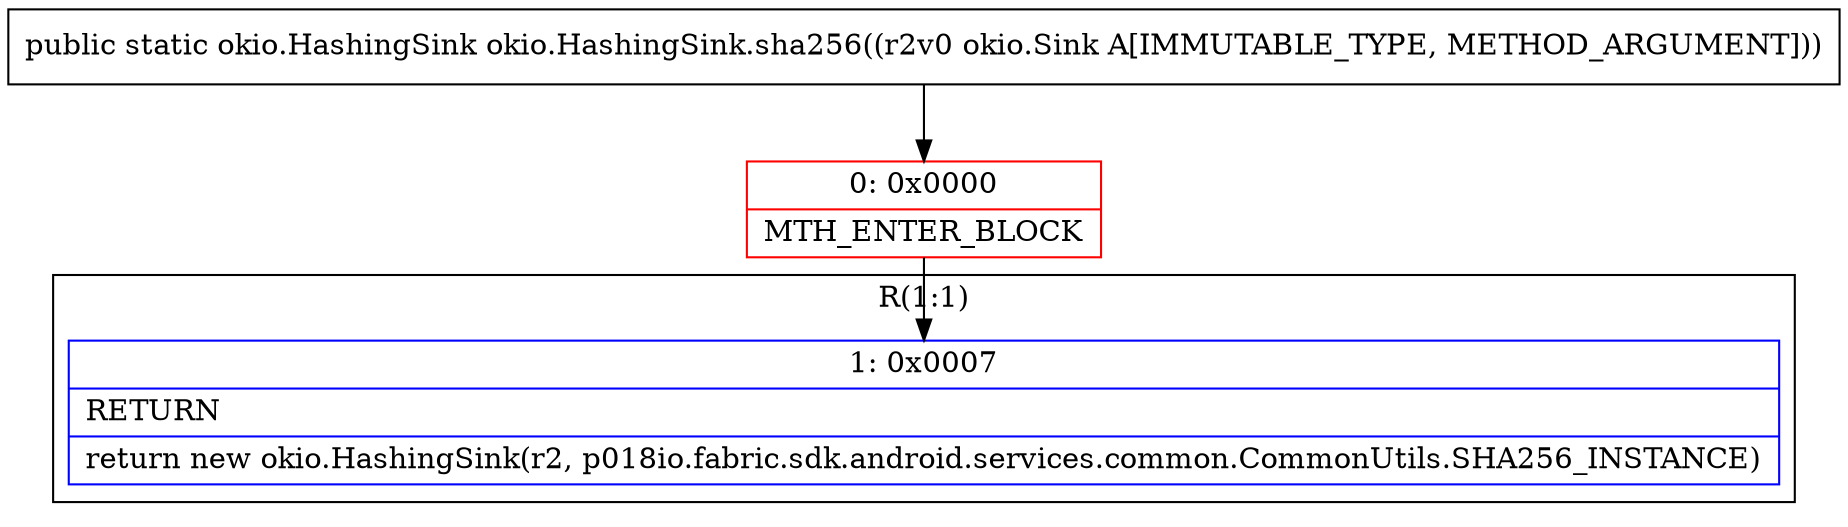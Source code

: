 digraph "CFG forokio.HashingSink.sha256(Lokio\/Sink;)Lokio\/HashingSink;" {
subgraph cluster_Region_914970028 {
label = "R(1:1)";
node [shape=record,color=blue];
Node_1 [shape=record,label="{1\:\ 0x0007|RETURN\l|return new okio.HashingSink(r2, p018io.fabric.sdk.android.services.common.CommonUtils.SHA256_INSTANCE)\l}"];
}
Node_0 [shape=record,color=red,label="{0\:\ 0x0000|MTH_ENTER_BLOCK\l}"];
MethodNode[shape=record,label="{public static okio.HashingSink okio.HashingSink.sha256((r2v0 okio.Sink A[IMMUTABLE_TYPE, METHOD_ARGUMENT])) }"];
MethodNode -> Node_0;
Node_0 -> Node_1;
}

